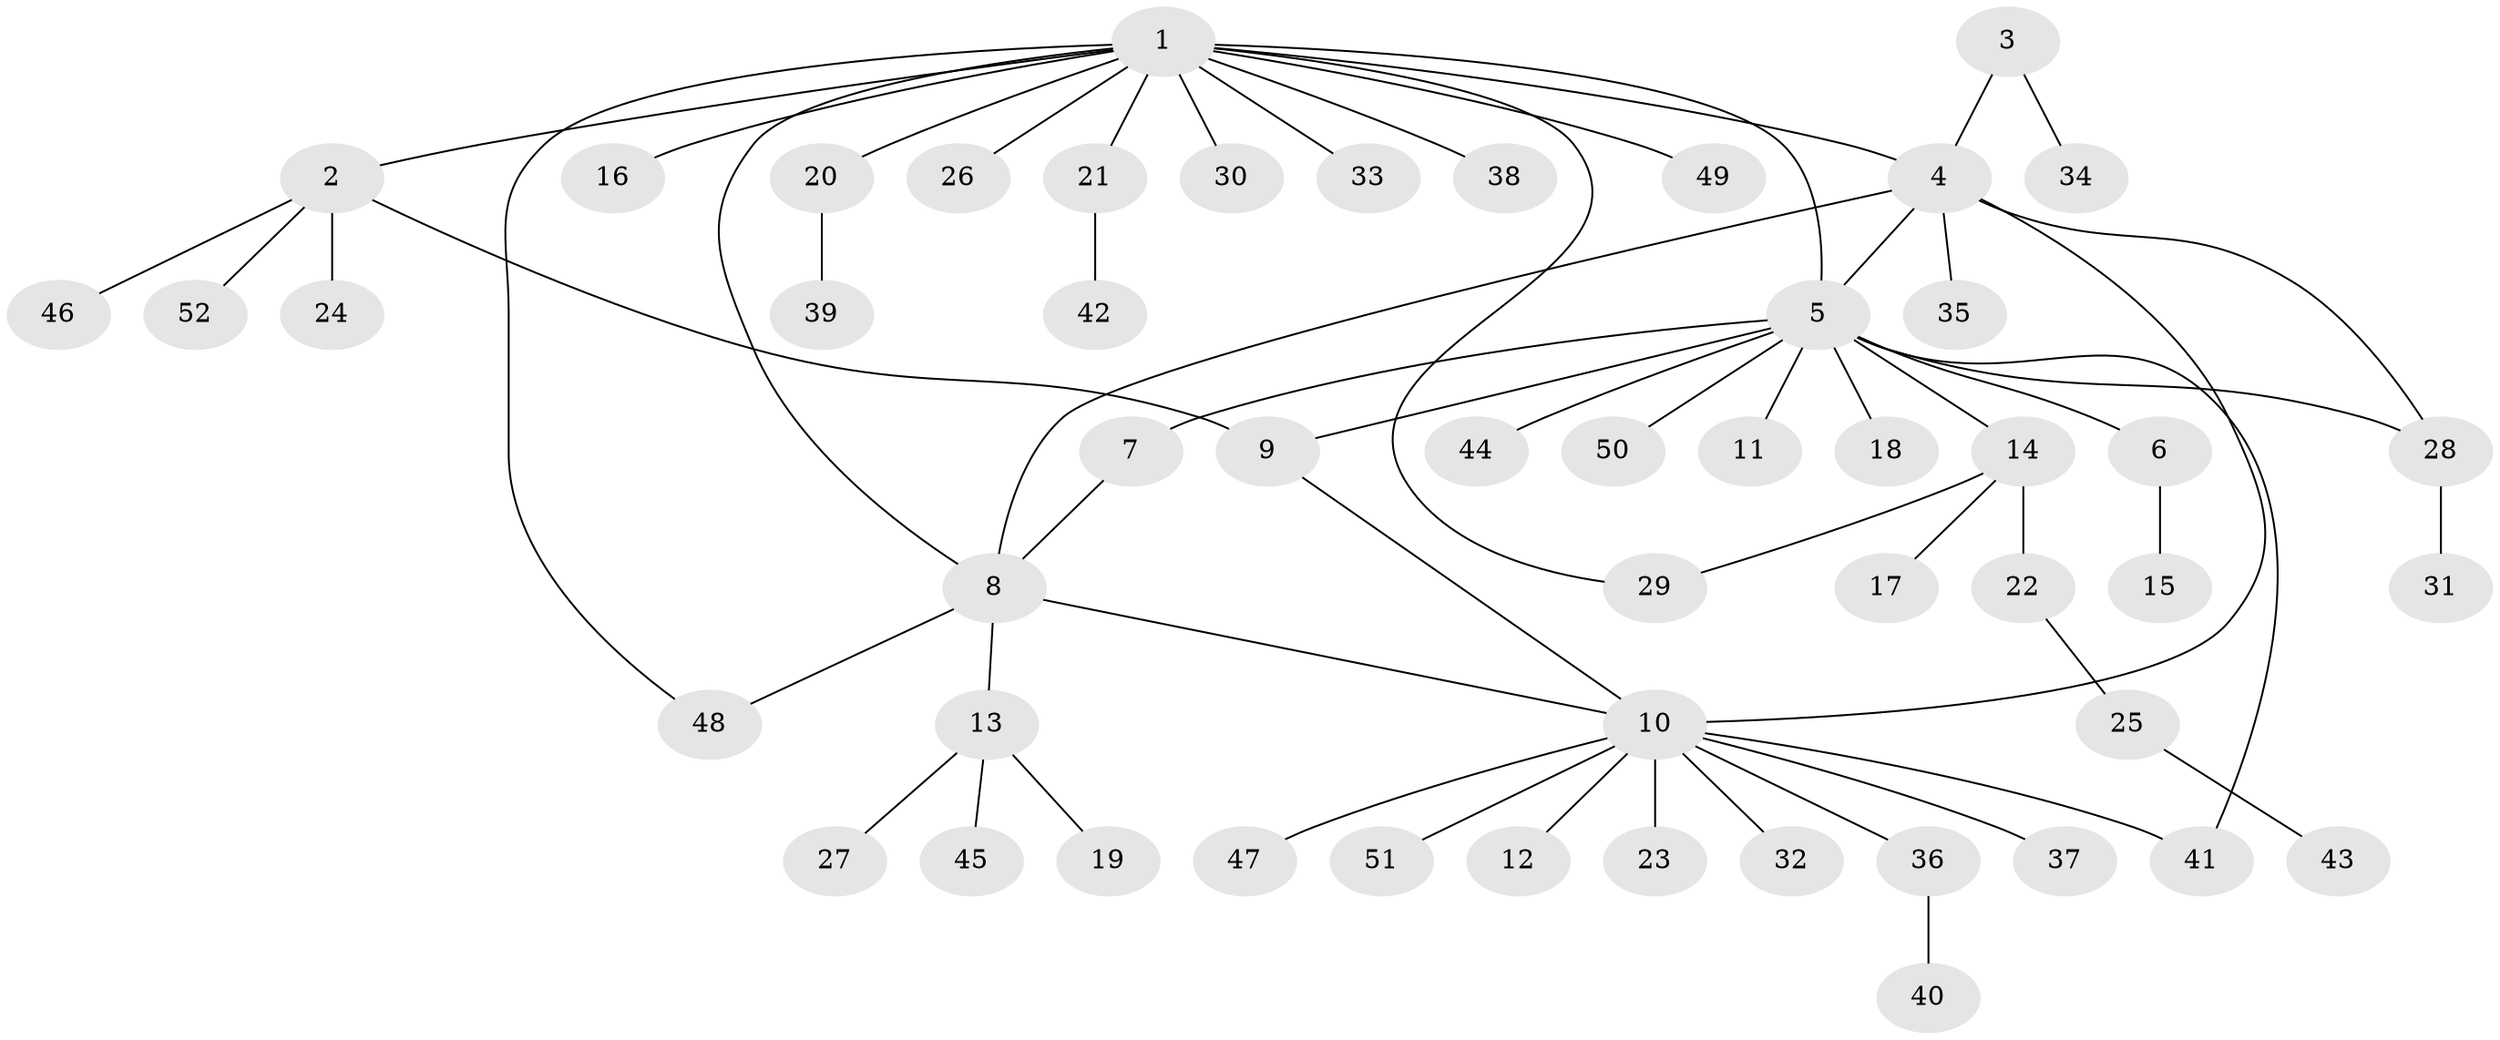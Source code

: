 // Generated by graph-tools (version 1.1) at 2025/16/03/09/25 04:16:05]
// undirected, 52 vertices, 61 edges
graph export_dot {
graph [start="1"]
  node [color=gray90,style=filled];
  1;
  2;
  3;
  4;
  5;
  6;
  7;
  8;
  9;
  10;
  11;
  12;
  13;
  14;
  15;
  16;
  17;
  18;
  19;
  20;
  21;
  22;
  23;
  24;
  25;
  26;
  27;
  28;
  29;
  30;
  31;
  32;
  33;
  34;
  35;
  36;
  37;
  38;
  39;
  40;
  41;
  42;
  43;
  44;
  45;
  46;
  47;
  48;
  49;
  50;
  51;
  52;
  1 -- 2;
  1 -- 4;
  1 -- 5;
  1 -- 8;
  1 -- 16;
  1 -- 20;
  1 -- 21;
  1 -- 26;
  1 -- 29;
  1 -- 30;
  1 -- 33;
  1 -- 38;
  1 -- 48;
  1 -- 49;
  2 -- 9;
  2 -- 24;
  2 -- 46;
  2 -- 52;
  3 -- 4;
  3 -- 34;
  4 -- 5;
  4 -- 8;
  4 -- 10;
  4 -- 28;
  4 -- 35;
  5 -- 6;
  5 -- 7;
  5 -- 9;
  5 -- 11;
  5 -- 14;
  5 -- 18;
  5 -- 28;
  5 -- 41;
  5 -- 44;
  5 -- 50;
  6 -- 15;
  7 -- 8;
  8 -- 10;
  8 -- 13;
  8 -- 48;
  9 -- 10;
  10 -- 12;
  10 -- 23;
  10 -- 32;
  10 -- 36;
  10 -- 37;
  10 -- 41;
  10 -- 47;
  10 -- 51;
  13 -- 19;
  13 -- 27;
  13 -- 45;
  14 -- 17;
  14 -- 22;
  14 -- 29;
  20 -- 39;
  21 -- 42;
  22 -- 25;
  25 -- 43;
  28 -- 31;
  36 -- 40;
}
